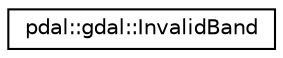 digraph "Graphical Class Hierarchy"
{
  edge [fontname="Helvetica",fontsize="10",labelfontname="Helvetica",labelfontsize="10"];
  node [fontname="Helvetica",fontsize="10",shape=record];
  rankdir="LR";
  Node1 [label="pdal::gdal::InvalidBand",height=0.2,width=0.4,color="black", fillcolor="white", style="filled",URL="$namespacepdal_1_1gdal.html#structpdal_1_1gdal_1_1InvalidBand"];
}
